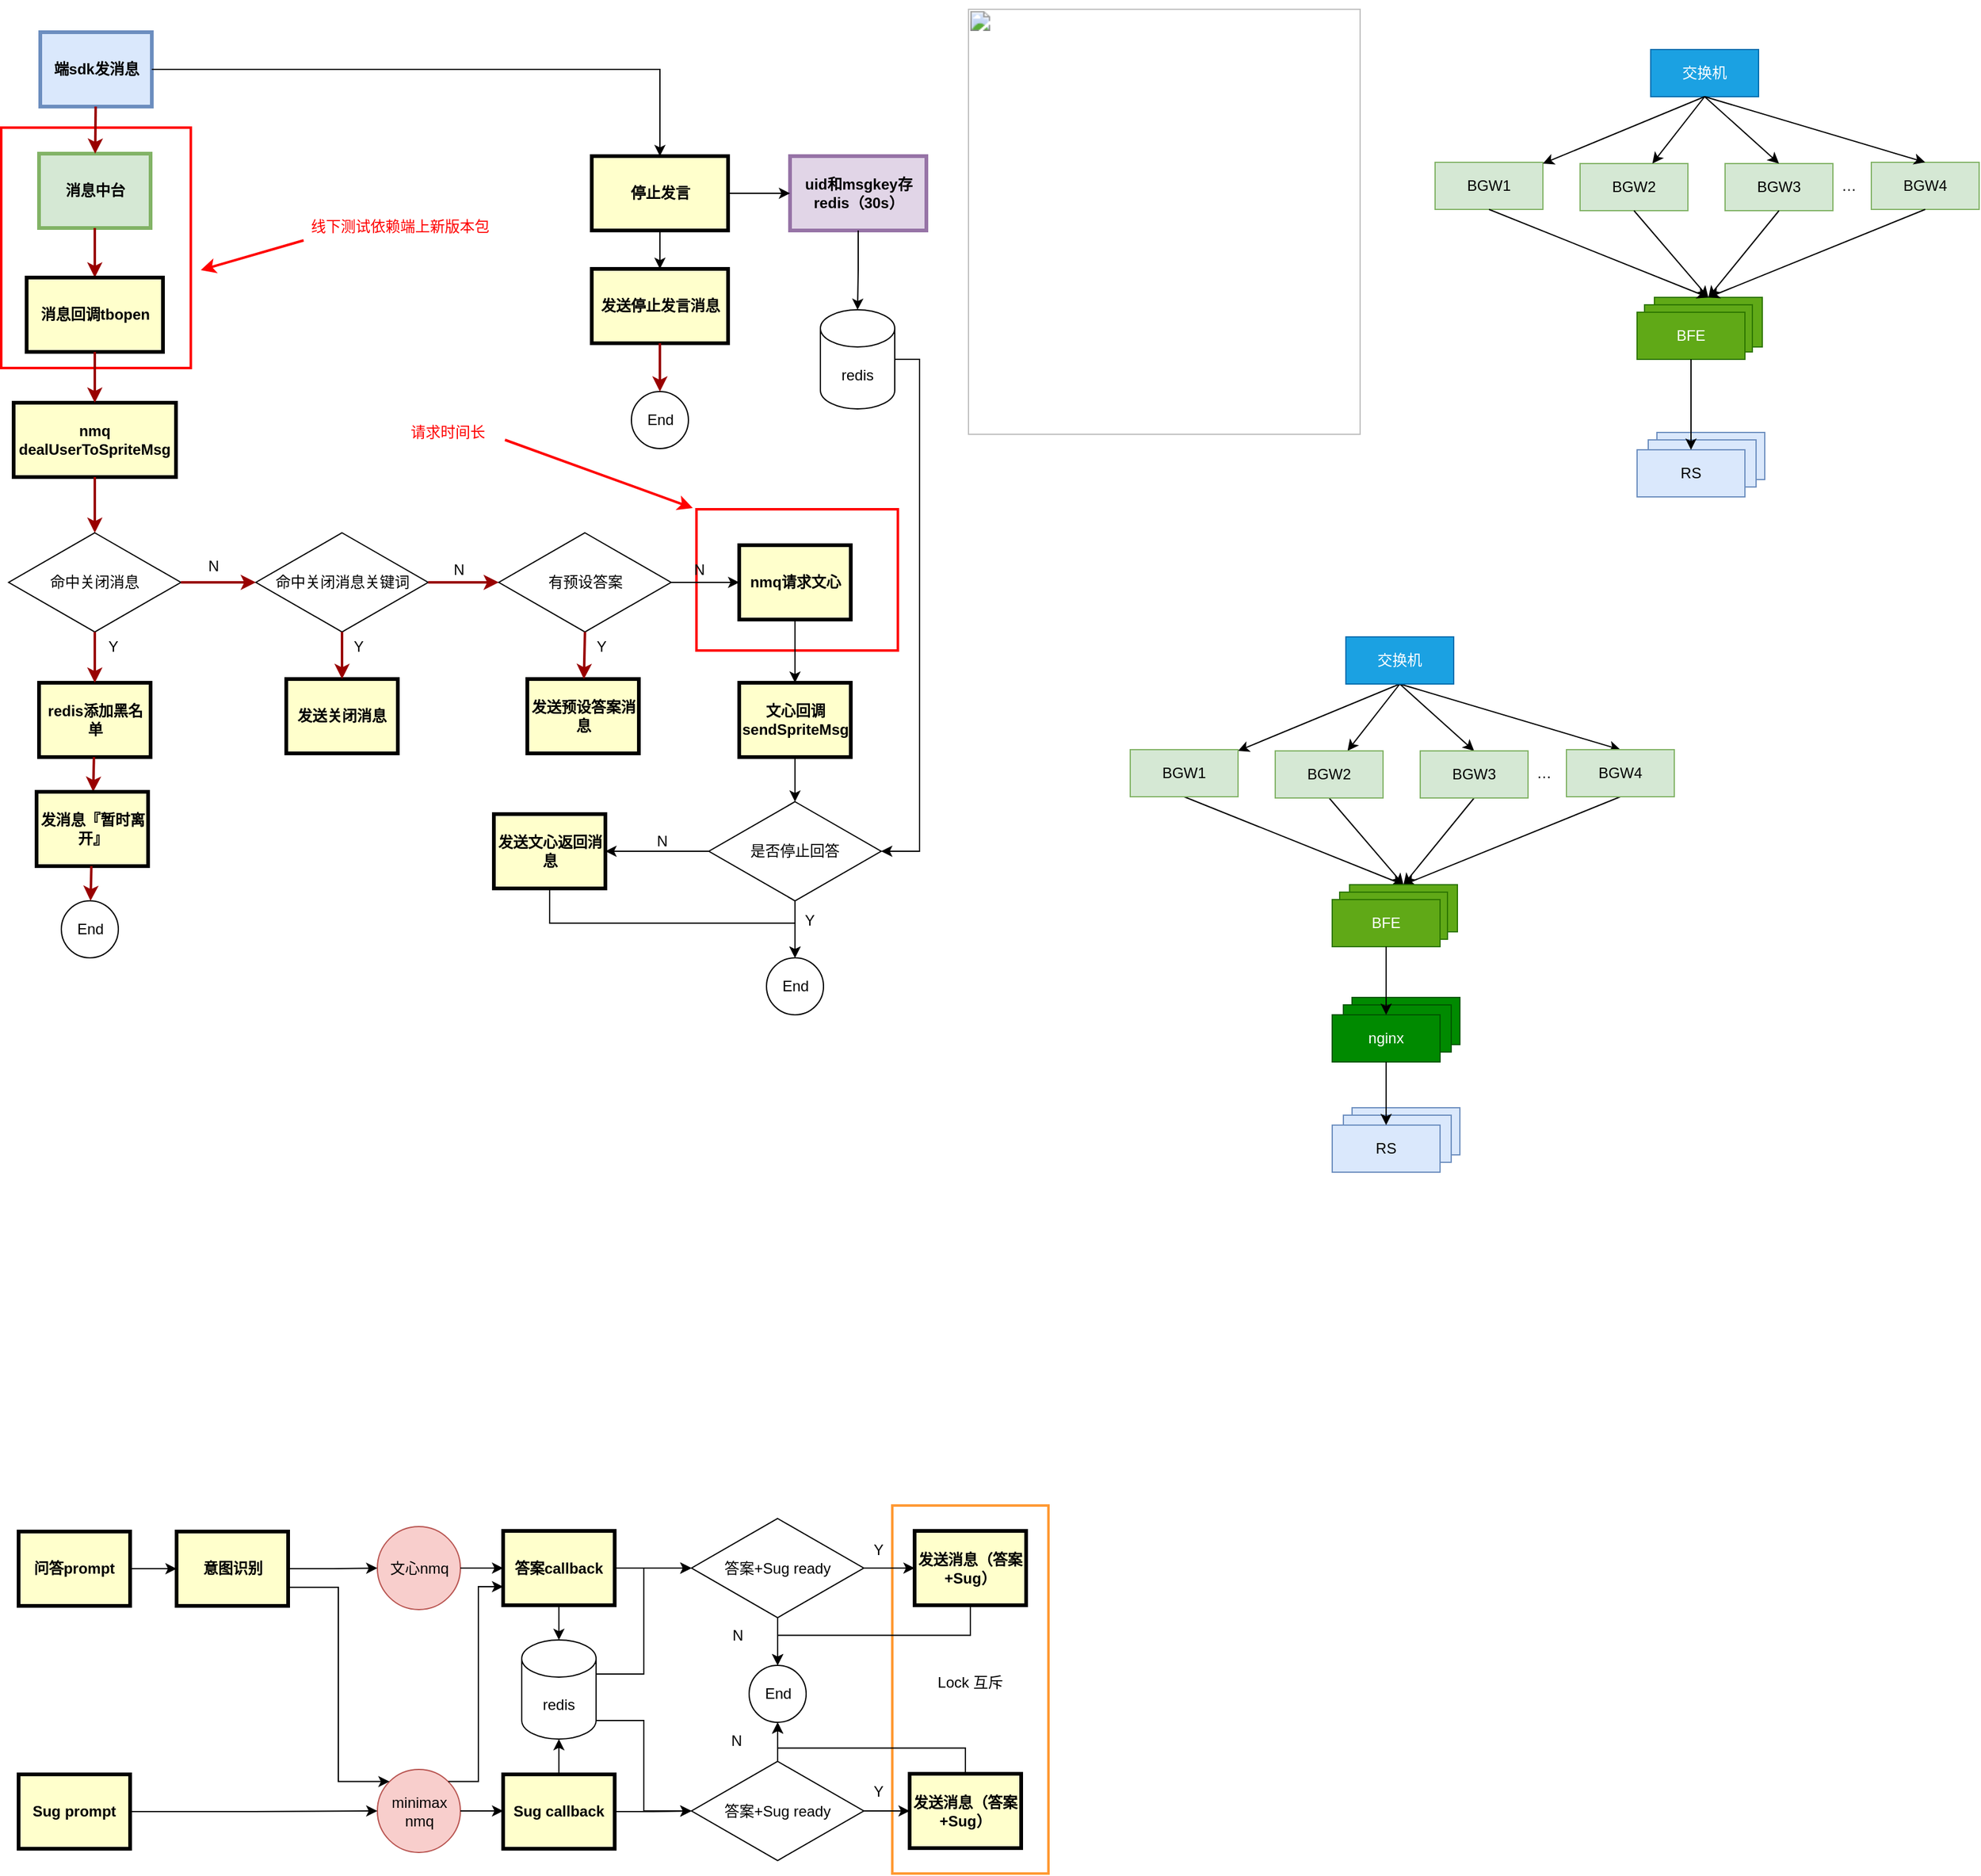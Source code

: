 <mxfile version="22.1.7" type="github">
  <diagram name="Page-1" id="c7558073-3199-34d8-9f00-42111426c3f3">
    <mxGraphModel dx="1434" dy="837" grid="0" gridSize="10" guides="1" tooltips="1" connect="1" arrows="1" fold="1" page="1" pageScale="1" pageWidth="826" pageHeight="1169" background="none" math="0" shadow="0">
      <root>
        <mxCell id="0" />
        <mxCell id="1" parent="0" />
        <mxCell id="NrHyhNAeNVvxgQB99qCo-200" value="&lt;div&gt;&lt;img src=&quot;https://rte.weiyun.baidu.com/wiki/attach/image/api/imageDownloadAddress?attachId=b3af547da88041c3bb205ecfa54c4aca&amp;amp;docGuid=dGS7cRzLf0J56o&quot; height=&quot;344&quot; width=&quot;317&quot; data-caption=&quot;线上BFE代理&quot; data-image-height=&quot;344&quot; data-image-width=&quot;317&quot; data-x=&quot;0&quot; data-y=&quot;0&quot; data-width=&quot;317&quot; data-height=&quot;344&quot; data-indent=&quot;2&quot; data-mime-type=&quot;image/png&quot;&gt;&lt;/div&gt;&lt;span data-morpho-doc-data=&quot;{&amp;quot;token&amp;quot;:&amp;quot;eyJhbGciOiJkaXIiLCJlbmMiOiJBMjU2R0NNIiwiYXBwSWQiOjEsInVpZCI6ImdlTGlMZHN5RGwiLCJkb2NJZCI6ImRHUzdjUnpMZjBKNTZvIn0..szkwYM8jar9j_FQu.sjTBWo61OrBe-VoQlpThj_HotYH-lvMdjTiS-XT4AMzUFIBTSYL3M2rGAdtrwsNaxw0dzS4T42L69lj_GqnoUHtAV8vEh4SuYdo15R1QqxxQSQfppmfcGrzFKnz-y1kXvEMiysEKeYVwuaFcO3pR-6qwYxU30SUhvkra1WK7ok1wVp-oEH1vfaImid2hRmN0UfUXWlnyW7L3I8kEufhiNh1UcA.efQHzibwA6g8ZKjyPzrj3Q&amp;quot;}&quot; class=&quot;mp-morpho-clipboard-doc-data&quot;&gt;&lt;/span&gt;" style="text;whiteSpace=wrap;html=1;" vertex="1" parent="1">
          <mxGeometry x="788" y="50" width="345" height="369" as="geometry" />
        </mxCell>
        <mxCell id="NrHyhNAeNVvxgQB99qCo-226" style="rounded=0;orthogonalLoop=1;jettySize=auto;html=1;exitX=0.5;exitY=1;exitDx=0;exitDy=0;" edge="1" parent="1" source="NrHyhNAeNVvxgQB99qCo-230" target="NrHyhNAeNVvxgQB99qCo-232">
          <mxGeometry relative="1" as="geometry" />
        </mxCell>
        <mxCell id="NrHyhNAeNVvxgQB99qCo-227" style="rounded=0;orthogonalLoop=1;jettySize=auto;html=1;exitX=0.5;exitY=1;exitDx=0;exitDy=0;" edge="1" parent="1" source="NrHyhNAeNVvxgQB99qCo-230" target="NrHyhNAeNVvxgQB99qCo-234">
          <mxGeometry relative="1" as="geometry" />
        </mxCell>
        <mxCell id="NrHyhNAeNVvxgQB99qCo-228" style="rounded=0;orthogonalLoop=1;jettySize=auto;html=1;exitX=0.5;exitY=1;exitDx=0;exitDy=0;entryX=0.5;entryY=0;entryDx=0;entryDy=0;" edge="1" parent="1" source="NrHyhNAeNVvxgQB99qCo-230" target="NrHyhNAeNVvxgQB99qCo-236">
          <mxGeometry relative="1" as="geometry" />
        </mxCell>
        <mxCell id="NrHyhNAeNVvxgQB99qCo-229" style="rounded=0;orthogonalLoop=1;jettySize=auto;html=1;exitX=0.5;exitY=1;exitDx=0;exitDy=0;entryX=0.5;entryY=0;entryDx=0;entryDy=0;" edge="1" parent="1" source="NrHyhNAeNVvxgQB99qCo-230" target="NrHyhNAeNVvxgQB99qCo-238">
          <mxGeometry relative="1" as="geometry" />
        </mxCell>
        <mxCell id="NrHyhNAeNVvxgQB99qCo-230" value="交换机" style="rounded=0;whiteSpace=wrap;html=1;fillColor=#1ba1e2;strokeColor=#006EAF;fontColor=#ffffff;" vertex="1" parent="1">
          <mxGeometry x="1095" y="564" width="87" height="38" as="geometry" />
        </mxCell>
        <mxCell id="NrHyhNAeNVvxgQB99qCo-231" style="rounded=0;orthogonalLoop=1;jettySize=auto;html=1;exitX=0.5;exitY=1;exitDx=0;exitDy=0;entryX=0.5;entryY=0;entryDx=0;entryDy=0;" edge="1" parent="1" source="NrHyhNAeNVvxgQB99qCo-232" target="NrHyhNAeNVvxgQB99qCo-245">
          <mxGeometry relative="1" as="geometry" />
        </mxCell>
        <mxCell id="NrHyhNAeNVvxgQB99qCo-232" value="BGW1" style="rounded=0;whiteSpace=wrap;html=1;fillColor=#d5e8d4;strokeColor=#82b366;" vertex="1" parent="1">
          <mxGeometry x="921" y="655" width="87" height="38" as="geometry" />
        </mxCell>
        <mxCell id="NrHyhNAeNVvxgQB99qCo-233" style="rounded=0;orthogonalLoop=1;jettySize=auto;html=1;exitX=0.5;exitY=1;exitDx=0;exitDy=0;entryX=0.5;entryY=0;entryDx=0;entryDy=0;" edge="1" parent="1" source="NrHyhNAeNVvxgQB99qCo-234" target="NrHyhNAeNVvxgQB99qCo-245">
          <mxGeometry relative="1" as="geometry" />
        </mxCell>
        <mxCell id="NrHyhNAeNVvxgQB99qCo-234" value="BGW2" style="rounded=0;whiteSpace=wrap;html=1;fillColor=#d5e8d4;strokeColor=#82b366;" vertex="1" parent="1">
          <mxGeometry x="1038" y="656" width="87" height="38" as="geometry" />
        </mxCell>
        <mxCell id="NrHyhNAeNVvxgQB99qCo-235" style="rounded=0;orthogonalLoop=1;jettySize=auto;html=1;exitX=0.5;exitY=1;exitDx=0;exitDy=0;entryX=0.5;entryY=0;entryDx=0;entryDy=0;" edge="1" parent="1" source="NrHyhNAeNVvxgQB99qCo-236" target="NrHyhNAeNVvxgQB99qCo-245">
          <mxGeometry relative="1" as="geometry" />
        </mxCell>
        <mxCell id="NrHyhNAeNVvxgQB99qCo-236" value="BGW3" style="rounded=0;whiteSpace=wrap;html=1;fillColor=#d5e8d4;strokeColor=#82b366;" vertex="1" parent="1">
          <mxGeometry x="1155" y="656" width="87" height="38" as="geometry" />
        </mxCell>
        <mxCell id="NrHyhNAeNVvxgQB99qCo-237" style="rounded=0;orthogonalLoop=1;jettySize=auto;html=1;exitX=0.5;exitY=1;exitDx=0;exitDy=0;entryX=0.5;entryY=0;entryDx=0;entryDy=0;" edge="1" parent="1" source="NrHyhNAeNVvxgQB99qCo-238" target="NrHyhNAeNVvxgQB99qCo-245">
          <mxGeometry relative="1" as="geometry" />
        </mxCell>
        <mxCell id="NrHyhNAeNVvxgQB99qCo-238" value="BGW4" style="rounded=0;whiteSpace=wrap;html=1;fillColor=#d5e8d4;strokeColor=#82b366;" vertex="1" parent="1">
          <mxGeometry x="1273" y="655" width="87" height="38" as="geometry" />
        </mxCell>
        <mxCell id="NrHyhNAeNVvxgQB99qCo-239" value="…" style="text;spacingTop=-5;align=center" vertex="1" parent="1">
          <mxGeometry x="1240" y="665" width="30" height="20" as="geometry" />
        </mxCell>
        <mxCell id="NrHyhNAeNVvxgQB99qCo-240" value="" style="group" vertex="1" connectable="0" parent="1">
          <mxGeometry x="1084" y="944" width="103" height="52" as="geometry" />
        </mxCell>
        <mxCell id="NrHyhNAeNVvxgQB99qCo-241" value="RS" style="rounded=0;whiteSpace=wrap;html=1;fillColor=#dae8fc;strokeColor=#6c8ebf;" vertex="1" parent="NrHyhNAeNVvxgQB99qCo-240">
          <mxGeometry x="16" width="87" height="38" as="geometry" />
        </mxCell>
        <mxCell id="NrHyhNAeNVvxgQB99qCo-242" value="RS" style="rounded=0;whiteSpace=wrap;html=1;fillColor=#dae8fc;strokeColor=#6c8ebf;" vertex="1" parent="NrHyhNAeNVvxgQB99qCo-240">
          <mxGeometry x="9" y="6" width="87" height="38" as="geometry" />
        </mxCell>
        <mxCell id="NrHyhNAeNVvxgQB99qCo-243" value="RS" style="rounded=0;whiteSpace=wrap;html=1;fillColor=#dae8fc;strokeColor=#6c8ebf;" vertex="1" parent="NrHyhNAeNVvxgQB99qCo-240">
          <mxGeometry y="14" width="87" height="38" as="geometry" />
        </mxCell>
        <mxCell id="NrHyhNAeNVvxgQB99qCo-244" value="" style="group" vertex="1" connectable="0" parent="1">
          <mxGeometry x="1084" y="764" width="101" height="50" as="geometry" />
        </mxCell>
        <mxCell id="NrHyhNAeNVvxgQB99qCo-245" value="BFE" style="rounded=0;whiteSpace=wrap;html=1;fillColor=#60a917;strokeColor=#2D7600;fontColor=#ffffff;" vertex="1" parent="NrHyhNAeNVvxgQB99qCo-244">
          <mxGeometry x="14" width="87" height="38" as="geometry" />
        </mxCell>
        <mxCell id="NrHyhNAeNVvxgQB99qCo-246" value="BFE" style="rounded=0;whiteSpace=wrap;html=1;fillColor=#60a917;strokeColor=#2D7600;fontColor=#ffffff;" vertex="1" parent="NrHyhNAeNVvxgQB99qCo-244">
          <mxGeometry x="6" y="6" width="87" height="38" as="geometry" />
        </mxCell>
        <mxCell id="NrHyhNAeNVvxgQB99qCo-247" value="BFE" style="rounded=0;whiteSpace=wrap;html=1;fillColor=#60a917;strokeColor=#2D7600;fontColor=#ffffff;" vertex="1" parent="NrHyhNAeNVvxgQB99qCo-244">
          <mxGeometry y="12" width="87" height="38" as="geometry" />
        </mxCell>
        <mxCell id="NrHyhNAeNVvxgQB99qCo-249" value="" style="group" vertex="1" connectable="0" parent="1">
          <mxGeometry x="1167" y="90" width="439" height="361" as="geometry" />
        </mxCell>
        <mxCell id="NrHyhNAeNVvxgQB99qCo-201" value="交换机" style="rounded=0;whiteSpace=wrap;html=1;fillColor=#1ba1e2;strokeColor=#006EAF;fontColor=#ffffff;" vertex="1" parent="NrHyhNAeNVvxgQB99qCo-249">
          <mxGeometry x="174" width="87" height="38" as="geometry" />
        </mxCell>
        <mxCell id="NrHyhNAeNVvxgQB99qCo-202" value="BGW1" style="rounded=0;whiteSpace=wrap;html=1;fillColor=#d5e8d4;strokeColor=#82b366;" vertex="1" parent="NrHyhNAeNVvxgQB99qCo-249">
          <mxGeometry y="91" width="87" height="38" as="geometry" />
        </mxCell>
        <mxCell id="NrHyhNAeNVvxgQB99qCo-210" style="rounded=0;orthogonalLoop=1;jettySize=auto;html=1;exitX=0.5;exitY=1;exitDx=0;exitDy=0;" edge="1" parent="NrHyhNAeNVvxgQB99qCo-249" source="NrHyhNAeNVvxgQB99qCo-201" target="NrHyhNAeNVvxgQB99qCo-202">
          <mxGeometry relative="1" as="geometry" />
        </mxCell>
        <mxCell id="NrHyhNAeNVvxgQB99qCo-203" value="BGW2" style="rounded=0;whiteSpace=wrap;html=1;fillColor=#d5e8d4;strokeColor=#82b366;" vertex="1" parent="NrHyhNAeNVvxgQB99qCo-249">
          <mxGeometry x="117" y="92" width="87" height="38" as="geometry" />
        </mxCell>
        <mxCell id="NrHyhNAeNVvxgQB99qCo-211" style="rounded=0;orthogonalLoop=1;jettySize=auto;html=1;exitX=0.5;exitY=1;exitDx=0;exitDy=0;" edge="1" parent="NrHyhNAeNVvxgQB99qCo-249" source="NrHyhNAeNVvxgQB99qCo-201" target="NrHyhNAeNVvxgQB99qCo-203">
          <mxGeometry relative="1" as="geometry" />
        </mxCell>
        <mxCell id="NrHyhNAeNVvxgQB99qCo-204" value="BGW3" style="rounded=0;whiteSpace=wrap;html=1;fillColor=#d5e8d4;strokeColor=#82b366;" vertex="1" parent="NrHyhNAeNVvxgQB99qCo-249">
          <mxGeometry x="234" y="92" width="87" height="38" as="geometry" />
        </mxCell>
        <mxCell id="NrHyhNAeNVvxgQB99qCo-212" style="rounded=0;orthogonalLoop=1;jettySize=auto;html=1;exitX=0.5;exitY=1;exitDx=0;exitDy=0;entryX=0.5;entryY=0;entryDx=0;entryDy=0;" edge="1" parent="NrHyhNAeNVvxgQB99qCo-249" source="NrHyhNAeNVvxgQB99qCo-201" target="NrHyhNAeNVvxgQB99qCo-204">
          <mxGeometry relative="1" as="geometry" />
        </mxCell>
        <mxCell id="NrHyhNAeNVvxgQB99qCo-205" value="BGW4" style="rounded=0;whiteSpace=wrap;html=1;fillColor=#d5e8d4;strokeColor=#82b366;" vertex="1" parent="NrHyhNAeNVvxgQB99qCo-249">
          <mxGeometry x="352" y="91" width="87" height="38" as="geometry" />
        </mxCell>
        <mxCell id="NrHyhNAeNVvxgQB99qCo-213" style="rounded=0;orthogonalLoop=1;jettySize=auto;html=1;exitX=0.5;exitY=1;exitDx=0;exitDy=0;entryX=0.5;entryY=0;entryDx=0;entryDy=0;" edge="1" parent="NrHyhNAeNVvxgQB99qCo-249" source="NrHyhNAeNVvxgQB99qCo-201" target="NrHyhNAeNVvxgQB99qCo-205">
          <mxGeometry relative="1" as="geometry" />
        </mxCell>
        <mxCell id="NrHyhNAeNVvxgQB99qCo-206" value="…" style="text;spacingTop=-5;align=center" vertex="1" parent="NrHyhNAeNVvxgQB99qCo-249">
          <mxGeometry x="319" y="101" width="30" height="20" as="geometry" />
        </mxCell>
        <mxCell id="NrHyhNAeNVvxgQB99qCo-221" value="" style="group" vertex="1" connectable="0" parent="NrHyhNAeNVvxgQB99qCo-249">
          <mxGeometry x="163" y="309" width="103" height="52" as="geometry" />
        </mxCell>
        <mxCell id="NrHyhNAeNVvxgQB99qCo-209" value="RS" style="rounded=0;whiteSpace=wrap;html=1;fillColor=#dae8fc;strokeColor=#6c8ebf;" vertex="1" parent="NrHyhNAeNVvxgQB99qCo-221">
          <mxGeometry x="16" width="87" height="38" as="geometry" />
        </mxCell>
        <mxCell id="NrHyhNAeNVvxgQB99qCo-218" value="RS" style="rounded=0;whiteSpace=wrap;html=1;fillColor=#dae8fc;strokeColor=#6c8ebf;" vertex="1" parent="NrHyhNAeNVvxgQB99qCo-221">
          <mxGeometry x="9" y="6" width="87" height="38" as="geometry" />
        </mxCell>
        <mxCell id="NrHyhNAeNVvxgQB99qCo-219" value="RS" style="rounded=0;whiteSpace=wrap;html=1;fillColor=#dae8fc;strokeColor=#6c8ebf;" vertex="1" parent="NrHyhNAeNVvxgQB99qCo-221">
          <mxGeometry y="14" width="87" height="38" as="geometry" />
        </mxCell>
        <mxCell id="NrHyhNAeNVvxgQB99qCo-224" value="" style="group" vertex="1" connectable="0" parent="NrHyhNAeNVvxgQB99qCo-249">
          <mxGeometry x="163" y="200" width="101" height="50" as="geometry" />
        </mxCell>
        <mxCell id="NrHyhNAeNVvxgQB99qCo-208" value="BFE" style="rounded=0;whiteSpace=wrap;html=1;fillColor=#60a917;strokeColor=#2D7600;fontColor=#ffffff;" vertex="1" parent="NrHyhNAeNVvxgQB99qCo-224">
          <mxGeometry x="14" width="87" height="40" as="geometry" />
        </mxCell>
        <mxCell id="NrHyhNAeNVvxgQB99qCo-222" value="BFE" style="rounded=0;whiteSpace=wrap;html=1;fillColor=#60a917;strokeColor=#2D7600;fontColor=#ffffff;" vertex="1" parent="NrHyhNAeNVvxgQB99qCo-224">
          <mxGeometry x="6" y="6" width="87" height="38" as="geometry" />
        </mxCell>
        <mxCell id="NrHyhNAeNVvxgQB99qCo-223" value="BFE" style="rounded=0;whiteSpace=wrap;html=1;fillColor=#60a917;strokeColor=#2D7600;fontColor=#ffffff;" vertex="1" parent="NrHyhNAeNVvxgQB99qCo-224">
          <mxGeometry y="12" width="87" height="38" as="geometry" />
        </mxCell>
        <mxCell id="NrHyhNAeNVvxgQB99qCo-214" style="rounded=0;orthogonalLoop=1;jettySize=auto;html=1;exitX=0.5;exitY=1;exitDx=0;exitDy=0;entryX=0.5;entryY=0;entryDx=0;entryDy=0;" edge="1" parent="NrHyhNAeNVvxgQB99qCo-249" source="NrHyhNAeNVvxgQB99qCo-202" target="NrHyhNAeNVvxgQB99qCo-208">
          <mxGeometry relative="1" as="geometry" />
        </mxCell>
        <mxCell id="NrHyhNAeNVvxgQB99qCo-215" style="rounded=0;orthogonalLoop=1;jettySize=auto;html=1;exitX=0.5;exitY=1;exitDx=0;exitDy=0;entryX=0.5;entryY=0;entryDx=0;entryDy=0;" edge="1" parent="NrHyhNAeNVvxgQB99qCo-249" source="NrHyhNAeNVvxgQB99qCo-203" target="NrHyhNAeNVvxgQB99qCo-208">
          <mxGeometry relative="1" as="geometry" />
        </mxCell>
        <mxCell id="NrHyhNAeNVvxgQB99qCo-216" style="rounded=0;orthogonalLoop=1;jettySize=auto;html=1;exitX=0.5;exitY=1;exitDx=0;exitDy=0;entryX=0.5;entryY=0;entryDx=0;entryDy=0;" edge="1" parent="NrHyhNAeNVvxgQB99qCo-249" source="NrHyhNAeNVvxgQB99qCo-204" target="NrHyhNAeNVvxgQB99qCo-208">
          <mxGeometry relative="1" as="geometry" />
        </mxCell>
        <mxCell id="NrHyhNAeNVvxgQB99qCo-217" style="rounded=0;orthogonalLoop=1;jettySize=auto;html=1;exitX=0.5;exitY=1;exitDx=0;exitDy=0;entryX=0.5;entryY=0;entryDx=0;entryDy=0;" edge="1" parent="NrHyhNAeNVvxgQB99qCo-249" source="NrHyhNAeNVvxgQB99qCo-205" target="NrHyhNAeNVvxgQB99qCo-208">
          <mxGeometry relative="1" as="geometry" />
        </mxCell>
        <mxCell id="NrHyhNAeNVvxgQB99qCo-225" style="rounded=0;orthogonalLoop=1;jettySize=auto;html=1;exitX=0.5;exitY=1;exitDx=0;exitDy=0;entryX=0.5;entryY=0;entryDx=0;entryDy=0;" edge="1" parent="NrHyhNAeNVvxgQB99qCo-249" source="NrHyhNAeNVvxgQB99qCo-223" target="NrHyhNAeNVvxgQB99qCo-219">
          <mxGeometry relative="1" as="geometry" />
        </mxCell>
        <mxCell id="NrHyhNAeNVvxgQB99qCo-251" value="" style="group" vertex="1" connectable="0" parent="1">
          <mxGeometry x="24" y="1265" width="831" height="297" as="geometry" />
        </mxCell>
        <mxCell id="NrHyhNAeNVvxgQB99qCo-186" value="" style="rounded=0;whiteSpace=wrap;html=1;strokeWidth=2;strokeColor=#FF9933;" vertex="1" parent="NrHyhNAeNVvxgQB99qCo-251">
          <mxGeometry x="705" width="126" height="297" as="geometry" />
        </mxCell>
        <mxCell id="NrHyhNAeNVvxgQB99qCo-156" value="问答prompt" style="whiteSpace=wrap;align=center;verticalAlign=middle;fontStyle=1;strokeWidth=3;fillColor=#FFFFCC;direction=east;" vertex="1" parent="NrHyhNAeNVvxgQB99qCo-251">
          <mxGeometry y="21" width="90" height="60" as="geometry" />
        </mxCell>
        <mxCell id="NrHyhNAeNVvxgQB99qCo-157" value="Sug prompt" style="whiteSpace=wrap;align=center;verticalAlign=middle;fontStyle=1;strokeWidth=3;fillColor=#FFFFCC;direction=east;" vertex="1" parent="NrHyhNAeNVvxgQB99qCo-251">
          <mxGeometry y="217" width="90" height="60" as="geometry" />
        </mxCell>
        <mxCell id="NrHyhNAeNVvxgQB99qCo-158" value="minimax nmq" style="ellipse;whiteSpace=wrap;html=1;aspect=fixed;fillColor=#f8cecc;strokeColor=#b85450;" vertex="1" parent="NrHyhNAeNVvxgQB99qCo-251">
          <mxGeometry x="289.5" y="213" width="67" height="67" as="geometry" />
        </mxCell>
        <mxCell id="NrHyhNAeNVvxgQB99qCo-164" style="edgeStyle=orthogonalEdgeStyle;rounded=0;orthogonalLoop=1;jettySize=auto;html=1;exitX=1;exitY=0.5;exitDx=0;exitDy=0;entryX=0;entryY=0.5;entryDx=0;entryDy=0;" edge="1" parent="NrHyhNAeNVvxgQB99qCo-251" source="NrHyhNAeNVvxgQB99qCo-157" target="NrHyhNAeNVvxgQB99qCo-158">
          <mxGeometry relative="1" as="geometry" />
        </mxCell>
        <mxCell id="NrHyhNAeNVvxgQB99qCo-159" value="文心nmq" style="ellipse;whiteSpace=wrap;html=1;aspect=fixed;fillColor=#f8cecc;strokeColor=#b85450;" vertex="1" parent="NrHyhNAeNVvxgQB99qCo-251">
          <mxGeometry x="289.5" y="17" width="67" height="67" as="geometry" />
        </mxCell>
        <mxCell id="NrHyhNAeNVvxgQB99qCo-162" style="edgeStyle=orthogonalEdgeStyle;rounded=0;orthogonalLoop=1;jettySize=auto;html=1;exitX=1;exitY=0.5;exitDx=0;exitDy=0;entryX=0;entryY=0.5;entryDx=0;entryDy=0;" edge="1" parent="NrHyhNAeNVvxgQB99qCo-251" source="NrHyhNAeNVvxgQB99qCo-160" target="NrHyhNAeNVvxgQB99qCo-159">
          <mxGeometry relative="1" as="geometry" />
        </mxCell>
        <mxCell id="NrHyhNAeNVvxgQB99qCo-163" style="edgeStyle=orthogonalEdgeStyle;rounded=0;orthogonalLoop=1;jettySize=auto;html=1;exitX=1;exitY=0.75;exitDx=0;exitDy=0;entryX=0;entryY=0;entryDx=0;entryDy=0;" edge="1" parent="NrHyhNAeNVvxgQB99qCo-251" source="NrHyhNAeNVvxgQB99qCo-160" target="NrHyhNAeNVvxgQB99qCo-158">
          <mxGeometry relative="1" as="geometry">
            <Array as="points">
              <mxPoint x="258" y="66" />
              <mxPoint x="258" y="223" />
            </Array>
          </mxGeometry>
        </mxCell>
        <mxCell id="NrHyhNAeNVvxgQB99qCo-160" value="意图识别" style="whiteSpace=wrap;align=center;verticalAlign=middle;fontStyle=1;strokeWidth=3;fillColor=#FFFFCC;direction=east;" vertex="1" parent="NrHyhNAeNVvxgQB99qCo-251">
          <mxGeometry x="127.5" y="21" width="90" height="60" as="geometry" />
        </mxCell>
        <mxCell id="NrHyhNAeNVvxgQB99qCo-161" style="edgeStyle=orthogonalEdgeStyle;rounded=0;orthogonalLoop=1;jettySize=auto;html=1;exitX=1;exitY=0.5;exitDx=0;exitDy=0;" edge="1" parent="NrHyhNAeNVvxgQB99qCo-251" source="NrHyhNAeNVvxgQB99qCo-156" target="NrHyhNAeNVvxgQB99qCo-160">
          <mxGeometry relative="1" as="geometry" />
        </mxCell>
        <mxCell id="NrHyhNAeNVvxgQB99qCo-165" value="答案callback" style="whiteSpace=wrap;align=center;verticalAlign=middle;fontStyle=1;strokeWidth=3;fillColor=#FFFFCC;direction=east;" vertex="1" parent="NrHyhNAeNVvxgQB99qCo-251">
          <mxGeometry x="391" y="20.5" width="90" height="60" as="geometry" />
        </mxCell>
        <mxCell id="NrHyhNAeNVvxgQB99qCo-188" style="edgeStyle=orthogonalEdgeStyle;rounded=0;orthogonalLoop=1;jettySize=auto;html=1;exitX=1;exitY=0;exitDx=0;exitDy=0;entryX=0;entryY=0.75;entryDx=0;entryDy=0;" edge="1" parent="NrHyhNAeNVvxgQB99qCo-251" source="NrHyhNAeNVvxgQB99qCo-158" target="NrHyhNAeNVvxgQB99qCo-165">
          <mxGeometry relative="1" as="geometry">
            <Array as="points">
              <mxPoint x="371" y="223" />
              <mxPoint x="371" y="66" />
            </Array>
          </mxGeometry>
        </mxCell>
        <mxCell id="NrHyhNAeNVvxgQB99qCo-167" style="edgeStyle=orthogonalEdgeStyle;rounded=0;orthogonalLoop=1;jettySize=auto;html=1;exitX=1;exitY=0.5;exitDx=0;exitDy=0;entryX=0;entryY=0.5;entryDx=0;entryDy=0;" edge="1" parent="NrHyhNAeNVvxgQB99qCo-251" source="NrHyhNAeNVvxgQB99qCo-159" target="NrHyhNAeNVvxgQB99qCo-165">
          <mxGeometry relative="1" as="geometry" />
        </mxCell>
        <mxCell id="NrHyhNAeNVvxgQB99qCo-166" value="Sug callback" style="whiteSpace=wrap;align=center;verticalAlign=middle;fontStyle=1;strokeWidth=3;fillColor=#FFFFCC;direction=east;" vertex="1" parent="NrHyhNAeNVvxgQB99qCo-251">
          <mxGeometry x="391" y="217" width="90" height="60" as="geometry" />
        </mxCell>
        <mxCell id="NrHyhNAeNVvxgQB99qCo-168" style="edgeStyle=orthogonalEdgeStyle;rounded=0;orthogonalLoop=1;jettySize=auto;html=1;exitX=1;exitY=0.5;exitDx=0;exitDy=0;entryX=0;entryY=0.5;entryDx=0;entryDy=0;" edge="1" parent="NrHyhNAeNVvxgQB99qCo-251" source="NrHyhNAeNVvxgQB99qCo-158" target="NrHyhNAeNVvxgQB99qCo-166">
          <mxGeometry relative="1" as="geometry" />
        </mxCell>
        <mxCell id="NrHyhNAeNVvxgQB99qCo-169" value="redis" style="shape=cylinder3;whiteSpace=wrap;html=1;boundedLbl=1;backgroundOutline=1;size=15;" vertex="1" parent="NrHyhNAeNVvxgQB99qCo-251">
          <mxGeometry x="406" y="108.5" width="60" height="80" as="geometry" />
        </mxCell>
        <mxCell id="NrHyhNAeNVvxgQB99qCo-172" style="edgeStyle=orthogonalEdgeStyle;rounded=0;orthogonalLoop=1;jettySize=auto;html=1;exitX=0.5;exitY=1;exitDx=0;exitDy=0;" edge="1" parent="NrHyhNAeNVvxgQB99qCo-251" source="NrHyhNAeNVvxgQB99qCo-165" target="NrHyhNAeNVvxgQB99qCo-169">
          <mxGeometry relative="1" as="geometry" />
        </mxCell>
        <mxCell id="NrHyhNAeNVvxgQB99qCo-173" style="edgeStyle=orthogonalEdgeStyle;rounded=0;orthogonalLoop=1;jettySize=auto;html=1;exitX=0.5;exitY=0;exitDx=0;exitDy=0;entryX=0.5;entryY=1;entryDx=0;entryDy=0;entryPerimeter=0;" edge="1" parent="NrHyhNAeNVvxgQB99qCo-251" source="NrHyhNAeNVvxgQB99qCo-166" target="NrHyhNAeNVvxgQB99qCo-169">
          <mxGeometry relative="1" as="geometry" />
        </mxCell>
        <mxCell id="NrHyhNAeNVvxgQB99qCo-174" value="发送消息（答案+Sug）" style="whiteSpace=wrap;align=center;verticalAlign=middle;fontStyle=1;strokeWidth=3;fillColor=#FFFFCC;direction=east;" vertex="1" parent="NrHyhNAeNVvxgQB99qCo-251">
          <mxGeometry x="723" y="20.5" width="90" height="60" as="geometry" />
        </mxCell>
        <mxCell id="NrHyhNAeNVvxgQB99qCo-177" style="edgeStyle=orthogonalEdgeStyle;rounded=0;orthogonalLoop=1;jettySize=auto;html=1;exitX=1;exitY=0.5;exitDx=0;exitDy=0;entryX=0;entryY=0.5;entryDx=0;entryDy=0;" edge="1" parent="NrHyhNAeNVvxgQB99qCo-251" source="NrHyhNAeNVvxgQB99qCo-176" target="NrHyhNAeNVvxgQB99qCo-174">
          <mxGeometry relative="1" as="geometry" />
        </mxCell>
        <mxCell id="NrHyhNAeNVvxgQB99qCo-176" value="答案+Sug ready" style="rhombus;whiteSpace=wrap;html=1;" vertex="1" parent="NrHyhNAeNVvxgQB99qCo-251">
          <mxGeometry x="543" y="10.5" width="139" height="80" as="geometry" />
        </mxCell>
        <mxCell id="NrHyhNAeNVvxgQB99qCo-178" style="edgeStyle=orthogonalEdgeStyle;rounded=0;orthogonalLoop=1;jettySize=auto;html=1;exitX=1;exitY=0.5;exitDx=0;exitDy=0;entryX=0;entryY=0.5;entryDx=0;entryDy=0;" edge="1" parent="NrHyhNAeNVvxgQB99qCo-251" source="NrHyhNAeNVvxgQB99qCo-165" target="NrHyhNAeNVvxgQB99qCo-176">
          <mxGeometry relative="1" as="geometry" />
        </mxCell>
        <mxCell id="NrHyhNAeNVvxgQB99qCo-175" style="edgeStyle=orthogonalEdgeStyle;rounded=0;orthogonalLoop=1;jettySize=auto;html=1;exitX=1;exitY=0;exitDx=0;exitDy=27.5;exitPerimeter=0;entryX=0;entryY=0.5;entryDx=0;entryDy=0;" edge="1" parent="NrHyhNAeNVvxgQB99qCo-251" source="NrHyhNAeNVvxgQB99qCo-169" target="NrHyhNAeNVvxgQB99qCo-176">
          <mxGeometry relative="1" as="geometry" />
        </mxCell>
        <mxCell id="NrHyhNAeNVvxgQB99qCo-180" value="答案+Sug ready" style="rhombus;whiteSpace=wrap;html=1;" vertex="1" parent="NrHyhNAeNVvxgQB99qCo-251">
          <mxGeometry x="543" y="206.5" width="139" height="80" as="geometry" />
        </mxCell>
        <mxCell id="NrHyhNAeNVvxgQB99qCo-179" style="edgeStyle=orthogonalEdgeStyle;rounded=0;orthogonalLoop=1;jettySize=auto;html=1;exitX=1;exitY=0.5;exitDx=0;exitDy=0;entryX=0;entryY=0.5;entryDx=0;entryDy=0;" edge="1" parent="NrHyhNAeNVvxgQB99qCo-251" source="NrHyhNAeNVvxgQB99qCo-166" target="NrHyhNAeNVvxgQB99qCo-180">
          <mxGeometry relative="1" as="geometry" />
        </mxCell>
        <mxCell id="NrHyhNAeNVvxgQB99qCo-181" style="edgeStyle=orthogonalEdgeStyle;rounded=0;orthogonalLoop=1;jettySize=auto;html=1;exitX=1;exitY=1;exitDx=0;exitDy=-15;exitPerimeter=0;entryX=0;entryY=0.5;entryDx=0;entryDy=0;" edge="1" parent="NrHyhNAeNVvxgQB99qCo-251" source="NrHyhNAeNVvxgQB99qCo-169" target="NrHyhNAeNVvxgQB99qCo-180">
          <mxGeometry relative="1" as="geometry" />
        </mxCell>
        <mxCell id="NrHyhNAeNVvxgQB99qCo-182" value="发送消息（答案+Sug）" style="whiteSpace=wrap;align=center;verticalAlign=middle;fontStyle=1;strokeWidth=3;fillColor=#FFFFCC;direction=east;" vertex="1" parent="NrHyhNAeNVvxgQB99qCo-251">
          <mxGeometry x="719" y="216.5" width="90" height="60" as="geometry" />
        </mxCell>
        <mxCell id="NrHyhNAeNVvxgQB99qCo-183" style="edgeStyle=orthogonalEdgeStyle;rounded=0;orthogonalLoop=1;jettySize=auto;html=1;exitX=1;exitY=0.5;exitDx=0;exitDy=0;entryX=0;entryY=0.5;entryDx=0;entryDy=0;" edge="1" parent="NrHyhNAeNVvxgQB99qCo-251" source="NrHyhNAeNVvxgQB99qCo-180" target="NrHyhNAeNVvxgQB99qCo-182">
          <mxGeometry relative="1" as="geometry" />
        </mxCell>
        <mxCell id="NrHyhNAeNVvxgQB99qCo-184" value="Y" style="text;spacingTop=-5;align=center" vertex="1" parent="NrHyhNAeNVvxgQB99qCo-251">
          <mxGeometry x="679" y="27" width="30" height="20" as="geometry" />
        </mxCell>
        <mxCell id="NrHyhNAeNVvxgQB99qCo-185" value="Y" style="text;spacingTop=-5;align=center" vertex="1" parent="NrHyhNAeNVvxgQB99qCo-251">
          <mxGeometry x="679" y="222" width="30" height="20" as="geometry" />
        </mxCell>
        <mxCell id="NrHyhNAeNVvxgQB99qCo-187" value="Lock 互斥" style="text;spacingTop=-5;align=center" vertex="1" parent="NrHyhNAeNVvxgQB99qCo-251">
          <mxGeometry x="753" y="134" width="30" height="20" as="geometry" />
        </mxCell>
        <mxCell id="NrHyhNAeNVvxgQB99qCo-190" value="End" style="ellipse;whiteSpace=wrap;html=1;aspect=fixed;" vertex="1" parent="NrHyhNAeNVvxgQB99qCo-251">
          <mxGeometry x="589.5" y="129" width="46" height="46" as="geometry" />
        </mxCell>
        <mxCell id="NrHyhNAeNVvxgQB99qCo-193" style="edgeStyle=orthogonalEdgeStyle;rounded=0;orthogonalLoop=1;jettySize=auto;html=1;exitX=0.5;exitY=1;exitDx=0;exitDy=0;entryX=0.5;entryY=0;entryDx=0;entryDy=0;" edge="1" parent="NrHyhNAeNVvxgQB99qCo-251" source="NrHyhNAeNVvxgQB99qCo-174" target="NrHyhNAeNVvxgQB99qCo-190">
          <mxGeometry relative="1" as="geometry" />
        </mxCell>
        <mxCell id="NrHyhNAeNVvxgQB99qCo-191" style="edgeStyle=orthogonalEdgeStyle;rounded=0;orthogonalLoop=1;jettySize=auto;html=1;exitX=0.5;exitY=1;exitDx=0;exitDy=0;entryX=0.5;entryY=0;entryDx=0;entryDy=0;" edge="1" parent="NrHyhNAeNVvxgQB99qCo-251" source="NrHyhNAeNVvxgQB99qCo-176" target="NrHyhNAeNVvxgQB99qCo-190">
          <mxGeometry relative="1" as="geometry" />
        </mxCell>
        <mxCell id="NrHyhNAeNVvxgQB99qCo-192" style="edgeStyle=orthogonalEdgeStyle;rounded=0;orthogonalLoop=1;jettySize=auto;html=1;exitX=0.5;exitY=0;exitDx=0;exitDy=0;entryX=0.5;entryY=1;entryDx=0;entryDy=0;" edge="1" parent="NrHyhNAeNVvxgQB99qCo-251" source="NrHyhNAeNVvxgQB99qCo-180" target="NrHyhNAeNVvxgQB99qCo-190">
          <mxGeometry relative="1" as="geometry" />
        </mxCell>
        <mxCell id="NrHyhNAeNVvxgQB99qCo-195" value="N" style="text;spacingTop=-5;align=center" vertex="1" parent="NrHyhNAeNVvxgQB99qCo-251">
          <mxGeometry x="565.5" y="96" width="30" height="20" as="geometry" />
        </mxCell>
        <mxCell id="NrHyhNAeNVvxgQB99qCo-196" value="N" style="text;spacingTop=-5;align=center" vertex="1" parent="NrHyhNAeNVvxgQB99qCo-251">
          <mxGeometry x="564.5" y="181" width="30" height="20" as="geometry" />
        </mxCell>
        <mxCell id="NrHyhNAeNVvxgQB99qCo-194" style="edgeStyle=orthogonalEdgeStyle;rounded=0;orthogonalLoop=1;jettySize=auto;html=1;exitX=0.5;exitY=0;exitDx=0;exitDy=0;entryX=0.5;entryY=1;entryDx=0;entryDy=0;" edge="1" parent="NrHyhNAeNVvxgQB99qCo-251" source="NrHyhNAeNVvxgQB99qCo-182" target="NrHyhNAeNVvxgQB99qCo-190">
          <mxGeometry relative="1" as="geometry" />
        </mxCell>
        <mxCell id="NrHyhNAeNVvxgQB99qCo-256" value="" style="group" vertex="1" connectable="0" parent="1">
          <mxGeometry x="1084" y="855" width="103" height="52" as="geometry" />
        </mxCell>
        <mxCell id="NrHyhNAeNVvxgQB99qCo-253" value="RS" style="rounded=0;whiteSpace=wrap;html=1;fillColor=#008a00;strokeColor=#005700;fontColor=#ffffff;" vertex="1" parent="NrHyhNAeNVvxgQB99qCo-256">
          <mxGeometry x="16" width="87" height="38" as="geometry" />
        </mxCell>
        <mxCell id="NrHyhNAeNVvxgQB99qCo-254" value="RS" style="rounded=0;whiteSpace=wrap;html=1;fillColor=#008a00;strokeColor=#005700;fontColor=#ffffff;" vertex="1" parent="NrHyhNAeNVvxgQB99qCo-256">
          <mxGeometry x="9" y="6" width="87" height="38" as="geometry" />
        </mxCell>
        <mxCell id="NrHyhNAeNVvxgQB99qCo-255" value="nginx" style="rounded=0;whiteSpace=wrap;html=1;fillColor=#008a00;strokeColor=#005700;fontColor=#ffffff;" vertex="1" parent="NrHyhNAeNVvxgQB99qCo-256">
          <mxGeometry y="14" width="87" height="38" as="geometry" />
        </mxCell>
        <mxCell id="NrHyhNAeNVvxgQB99qCo-257" style="rounded=0;orthogonalLoop=1;jettySize=auto;html=1;exitX=0.5;exitY=1;exitDx=0;exitDy=0;entryX=0.5;entryY=0;entryDx=0;entryDy=0;" edge="1" parent="1" source="NrHyhNAeNVvxgQB99qCo-255" target="NrHyhNAeNVvxgQB99qCo-243">
          <mxGeometry relative="1" as="geometry">
            <mxPoint x="1118" y="972" as="targetPoint" />
          </mxGeometry>
        </mxCell>
        <mxCell id="NrHyhNAeNVvxgQB99qCo-248" style="rounded=0;orthogonalLoop=1;jettySize=auto;html=1;exitX=0.5;exitY=1;exitDx=0;exitDy=0;entryX=0.5;entryY=0;entryDx=0;entryDy=0;" edge="1" parent="1" source="NrHyhNAeNVvxgQB99qCo-247" target="NrHyhNAeNVvxgQB99qCo-255">
          <mxGeometry relative="1" as="geometry">
            <mxPoint x="1138" y="869" as="targetPoint" />
          </mxGeometry>
        </mxCell>
        <mxCell id="NrHyhNAeNVvxgQB99qCo-197" value="" style="rounded=0;whiteSpace=wrap;html=1;strokeColor=#FF0000;strokeWidth=2;" vertex="1" parent="1">
          <mxGeometry x="10" y="153" width="153" height="194" as="geometry" />
        </mxCell>
        <mxCell id="NrHyhNAeNVvxgQB99qCo-154" value="" style="rounded=0;whiteSpace=wrap;html=1;strokeColor=#FF0000;strokeWidth=2;" vertex="1" parent="1">
          <mxGeometry x="571" y="461" width="162.5" height="114" as="geometry" />
        </mxCell>
        <mxCell id="3" value="消息中台" style="whiteSpace=wrap;align=center;verticalAlign=middle;fontStyle=1;strokeWidth=3;fillColor=#d5e8d4;strokeColor=#82b366;" parent="1" vertex="1">
          <mxGeometry x="40.5" y="174" width="90" height="60" as="geometry" />
        </mxCell>
        <mxCell id="4" value="端sdk发消息" style="whiteSpace=wrap;align=center;verticalAlign=middle;fontStyle=1;strokeWidth=3;fillColor=#dae8fc;strokeColor=#6c8ebf;" parent="1" vertex="1">
          <mxGeometry x="41.5" y="76" width="90" height="60" as="geometry" />
        </mxCell>
        <mxCell id="36" value="" style="edgeStyle=none;noEdgeStyle=1;strokeColor=#990000;strokeWidth=2;" parent="1" source="3" target="NrHyhNAeNVvxgQB99qCo-100" edge="1">
          <mxGeometry width="100" height="100" relative="1" as="geometry">
            <mxPoint x="82.5" y="250" as="sourcePoint" />
            <mxPoint x="259.5" y="274" as="targetPoint" />
          </mxGeometry>
        </mxCell>
        <mxCell id="37" value="" style="edgeStyle=none;noEdgeStyle=1;strokeColor=#990000;strokeWidth=2" parent="1" source="4" target="3" edge="1">
          <mxGeometry width="100" height="100" relative="1" as="geometry">
            <mxPoint x="-45.5" y="188" as="sourcePoint" />
            <mxPoint x="54.5" y="88" as="targetPoint" />
          </mxGeometry>
        </mxCell>
        <mxCell id="52" value="N" style="text;spacingTop=-5;align=center" parent="1" vertex="1">
          <mxGeometry x="166.5" y="498" width="30" height="20" as="geometry" />
        </mxCell>
        <mxCell id="NrHyhNAeNVvxgQB99qCo-100" value="消息回调tbopen" style="whiteSpace=wrap;align=center;verticalAlign=middle;fontStyle=1;strokeWidth=3;fillColor=#FFFFCC" vertex="1" parent="1">
          <mxGeometry x="30.5" y="274" width="110" height="60" as="geometry" />
        </mxCell>
        <mxCell id="NrHyhNAeNVvxgQB99qCo-102" value="nmq&#xa;dealUserToSpriteMsg" style="whiteSpace=wrap;align=center;verticalAlign=middle;fontStyle=1;strokeWidth=3;fillColor=#FFFFCC" vertex="1" parent="1">
          <mxGeometry x="20" y="375" width="131" height="60" as="geometry" />
        </mxCell>
        <mxCell id="NrHyhNAeNVvxgQB99qCo-103" value="" style="strokeColor=#990000;strokeWidth=2;" edge="1" parent="1" source="NrHyhNAeNVvxgQB99qCo-100" target="NrHyhNAeNVvxgQB99qCo-102">
          <mxGeometry width="100" height="100" relative="1" as="geometry">
            <mxPoint x="94.5" y="228" as="sourcePoint" />
            <mxPoint x="91.5" y="301" as="targetPoint" />
          </mxGeometry>
        </mxCell>
        <mxCell id="NrHyhNAeNVvxgQB99qCo-105" value="redis添加黑名单" style="whiteSpace=wrap;align=center;verticalAlign=middle;fontStyle=1;strokeWidth=3;fillColor=#FFFFCC;direction=west;" vertex="1" parent="1">
          <mxGeometry x="40.5" y="601" width="90" height="60" as="geometry" />
        </mxCell>
        <mxCell id="NrHyhNAeNVvxgQB99qCo-107" value="" style="strokeColor=#990000;strokeWidth=2;entryX=0.5;entryY=0;entryDx=0;entryDy=0;" edge="1" parent="1" source="NrHyhNAeNVvxgQB99qCo-102" target="NrHyhNAeNVvxgQB99qCo-108">
          <mxGeometry width="100" height="100" relative="1" as="geometry">
            <mxPoint x="48.5" y="495" as="sourcePoint" />
            <mxPoint x="106.5" y="424" as="targetPoint" />
          </mxGeometry>
        </mxCell>
        <mxCell id="NrHyhNAeNVvxgQB99qCo-108" value="命中关闭消息" style="rhombus;whiteSpace=wrap;html=1;" vertex="1" parent="1">
          <mxGeometry x="16" y="480" width="139" height="80" as="geometry" />
        </mxCell>
        <mxCell id="NrHyhNAeNVvxgQB99qCo-109" value="" style="strokeColor=#990000;strokeWidth=2;exitX=0.5;exitY=1;exitDx=0;exitDy=0;" edge="1" parent="1" source="NrHyhNAeNVvxgQB99qCo-108" target="NrHyhNAeNVvxgQB99qCo-105">
          <mxGeometry width="100" height="100" relative="1" as="geometry">
            <mxPoint x="104.5" y="484" as="sourcePoint" />
            <mxPoint x="100.5" y="533" as="targetPoint" />
          </mxGeometry>
        </mxCell>
        <mxCell id="NrHyhNAeNVvxgQB99qCo-110" value="发送关闭消息" style="whiteSpace=wrap;align=center;verticalAlign=middle;fontStyle=1;strokeWidth=3;fillColor=#FFFFCC;direction=east;" vertex="1" parent="1">
          <mxGeometry x="240" y="598" width="90" height="60" as="geometry" />
        </mxCell>
        <mxCell id="NrHyhNAeNVvxgQB99qCo-111" value="" style="strokeColor=#990000;strokeWidth=2;exitX=1;exitY=0.5;exitDx=0;exitDy=0;entryX=0;entryY=0.5;entryDx=0;entryDy=0;" edge="1" parent="1" source="NrHyhNAeNVvxgQB99qCo-108" target="NrHyhNAeNVvxgQB99qCo-116">
          <mxGeometry width="100" height="100" relative="1" as="geometry">
            <mxPoint x="100.5" y="613" as="sourcePoint" />
            <mxPoint x="98.5" y="650" as="targetPoint" />
          </mxGeometry>
        </mxCell>
        <mxCell id="NrHyhNAeNVvxgQB99qCo-112" value="End" style="ellipse;whiteSpace=wrap;html=1;aspect=fixed;" vertex="1" parent="1">
          <mxGeometry x="58.5" y="777" width="46" height="46" as="geometry" />
        </mxCell>
        <mxCell id="NrHyhNAeNVvxgQB99qCo-113" value="" style="strokeColor=#990000;strokeWidth=2;" edge="1" parent="1" source="NrHyhNAeNVvxgQB99qCo-105" target="NrHyhNAeNVvxgQB99qCo-114">
          <mxGeometry width="100" height="100" relative="1" as="geometry">
            <mxPoint x="169.5" y="573" as="sourcePoint" />
            <mxPoint x="246.5" y="574" as="targetPoint" />
          </mxGeometry>
        </mxCell>
        <mxCell id="NrHyhNAeNVvxgQB99qCo-114" value="发消息『暂时离开』" style="whiteSpace=wrap;align=center;verticalAlign=middle;fontStyle=1;strokeWidth=3;fillColor=#FFFFCC;direction=west;" vertex="1" parent="1">
          <mxGeometry x="38.5" y="689" width="90" height="60" as="geometry" />
        </mxCell>
        <mxCell id="NrHyhNAeNVvxgQB99qCo-115" value="" style="strokeColor=#990000;strokeWidth=2;" edge="1" parent="1" source="NrHyhNAeNVvxgQB99qCo-114" target="NrHyhNAeNVvxgQB99qCo-112">
          <mxGeometry width="100" height="100" relative="1" as="geometry">
            <mxPoint x="52.5" y="695" as="sourcePoint" />
            <mxPoint x="-72.5" y="737" as="targetPoint" />
          </mxGeometry>
        </mxCell>
        <mxCell id="NrHyhNAeNVvxgQB99qCo-116" value="命中关闭消息关键词" style="rhombus;whiteSpace=wrap;html=1;" vertex="1" parent="1">
          <mxGeometry x="215.5" y="480" width="139" height="80" as="geometry" />
        </mxCell>
        <mxCell id="NrHyhNAeNVvxgQB99qCo-117" value="" style="strokeColor=#990000;strokeWidth=2;exitX=0.5;exitY=1;exitDx=0;exitDy=0;" edge="1" parent="1" source="NrHyhNAeNVvxgQB99qCo-116" target="NrHyhNAeNVvxgQB99qCo-110">
          <mxGeometry width="100" height="100" relative="1" as="geometry">
            <mxPoint x="79.5" y="613" as="sourcePoint" />
            <mxPoint x="77.5" y="650" as="targetPoint" />
          </mxGeometry>
        </mxCell>
        <mxCell id="NrHyhNAeNVvxgQB99qCo-118" value="发送预设答案消息" style="whiteSpace=wrap;align=center;verticalAlign=middle;fontStyle=1;strokeWidth=3;fillColor=#FFFFCC;direction=east;" vertex="1" parent="1">
          <mxGeometry x="434.5" y="598" width="90" height="60" as="geometry" />
        </mxCell>
        <mxCell id="NrHyhNAeNVvxgQB99qCo-119" value="" style="strokeColor=#990000;strokeWidth=2;entryX=0;entryY=0.5;entryDx=0;entryDy=0;exitX=1;exitY=0.5;exitDx=0;exitDy=0;" edge="1" parent="1" target="NrHyhNAeNVvxgQB99qCo-120" source="NrHyhNAeNVvxgQB99qCo-116">
          <mxGeometry width="100" height="100" relative="1" as="geometry">
            <mxPoint x="447.5" y="503" as="sourcePoint" />
            <mxPoint x="323.5" y="650" as="targetPoint" />
          </mxGeometry>
        </mxCell>
        <mxCell id="NrHyhNAeNVvxgQB99qCo-120" value="有预设答案" style="rhombus;whiteSpace=wrap;html=1;" vertex="1" parent="1">
          <mxGeometry x="411.5" y="480" width="139" height="80" as="geometry" />
        </mxCell>
        <mxCell id="NrHyhNAeNVvxgQB99qCo-121" value="" style="strokeColor=#990000;strokeWidth=2;exitX=0.5;exitY=1;exitDx=0;exitDy=0;" edge="1" parent="1" source="NrHyhNAeNVvxgQB99qCo-120" target="NrHyhNAeNVvxgQB99qCo-118">
          <mxGeometry width="100" height="100" relative="1" as="geometry">
            <mxPoint x="271.5" y="613" as="sourcePoint" />
            <mxPoint x="269.5" y="650" as="targetPoint" />
          </mxGeometry>
        </mxCell>
        <mxCell id="NrHyhNAeNVvxgQB99qCo-123" value="nmq请求文心" style="whiteSpace=wrap;align=center;verticalAlign=middle;fontStyle=1;strokeWidth=3;fillColor=#FFFFCC;direction=east;" vertex="1" parent="1">
          <mxGeometry x="605.5" y="490" width="90" height="60" as="geometry" />
        </mxCell>
        <mxCell id="NrHyhNAeNVvxgQB99qCo-124" style="edgeStyle=orthogonalEdgeStyle;rounded=0;orthogonalLoop=1;jettySize=auto;html=1;exitX=1;exitY=0.5;exitDx=0;exitDy=0;entryX=0;entryY=0.5;entryDx=0;entryDy=0;" edge="1" parent="1" source="NrHyhNAeNVvxgQB99qCo-120" target="NrHyhNAeNVvxgQB99qCo-123">
          <mxGeometry relative="1" as="geometry" />
        </mxCell>
        <mxCell id="NrHyhNAeNVvxgQB99qCo-125" value="N" style="text;spacingTop=-5;align=center" vertex="1" parent="1">
          <mxGeometry x="364.5" y="501" width="30" height="20" as="geometry" />
        </mxCell>
        <mxCell id="NrHyhNAeNVvxgQB99qCo-126" value="N" style="text;spacingTop=-5;align=center" vertex="1" parent="1">
          <mxGeometry x="558.5" y="501" width="30" height="20" as="geometry" />
        </mxCell>
        <mxCell id="NrHyhNAeNVvxgQB99qCo-127" value="Y" style="text;spacingTop=-5;align=center" vertex="1" parent="1">
          <mxGeometry x="85.5" y="563" width="30" height="20" as="geometry" />
        </mxCell>
        <mxCell id="NrHyhNAeNVvxgQB99qCo-128" value="Y" style="text;spacingTop=-5;align=center" vertex="1" parent="1">
          <mxGeometry x="283.5" y="563" width="30" height="20" as="geometry" />
        </mxCell>
        <mxCell id="NrHyhNAeNVvxgQB99qCo-129" value="Y" style="text;spacingTop=-5;align=center" vertex="1" parent="1">
          <mxGeometry x="479.5" y="563" width="30" height="20" as="geometry" />
        </mxCell>
        <mxCell id="NrHyhNAeNVvxgQB99qCo-130" value="文心回调sendSpriteMsg" style="whiteSpace=wrap;align=center;verticalAlign=middle;fontStyle=1;strokeWidth=3;fillColor=#FFFFCC;direction=east;" vertex="1" parent="1">
          <mxGeometry x="605.5" y="601" width="90" height="60" as="geometry" />
        </mxCell>
        <mxCell id="NrHyhNAeNVvxgQB99qCo-131" style="edgeStyle=orthogonalEdgeStyle;rounded=0;orthogonalLoop=1;jettySize=auto;html=1;exitX=0.5;exitY=1;exitDx=0;exitDy=0;entryX=0.5;entryY=0;entryDx=0;entryDy=0;" edge="1" parent="1" source="NrHyhNAeNVvxgQB99qCo-123" target="NrHyhNAeNVvxgQB99qCo-130">
          <mxGeometry relative="1" as="geometry" />
        </mxCell>
        <mxCell id="NrHyhNAeNVvxgQB99qCo-132" value="停止发言" style="whiteSpace=wrap;align=center;verticalAlign=middle;fontStyle=1;strokeWidth=3;fillColor=#FFFFCC" vertex="1" parent="1">
          <mxGeometry x="486.5" y="176" width="110" height="60" as="geometry" />
        </mxCell>
        <mxCell id="NrHyhNAeNVvxgQB99qCo-133" style="edgeStyle=orthogonalEdgeStyle;rounded=0;orthogonalLoop=1;jettySize=auto;html=1;exitX=1;exitY=0.5;exitDx=0;exitDy=0;entryX=0.5;entryY=0;entryDx=0;entryDy=0;" edge="1" parent="1" source="4" target="NrHyhNAeNVvxgQB99qCo-132">
          <mxGeometry relative="1" as="geometry" />
        </mxCell>
        <mxCell id="NrHyhNAeNVvxgQB99qCo-134" value="uid和msgkey存redis（30s）" style="whiteSpace=wrap;align=center;verticalAlign=middle;fontStyle=1;strokeWidth=3;fillColor=#e1d5e7;strokeColor=#9673a6;" vertex="1" parent="1">
          <mxGeometry x="646.5" y="176" width="110" height="60" as="geometry" />
        </mxCell>
        <mxCell id="NrHyhNAeNVvxgQB99qCo-135" style="edgeStyle=orthogonalEdgeStyle;rounded=0;orthogonalLoop=1;jettySize=auto;html=1;exitX=1;exitY=0.5;exitDx=0;exitDy=0;" edge="1" parent="1" source="NrHyhNAeNVvxgQB99qCo-132" target="NrHyhNAeNVvxgQB99qCo-134">
          <mxGeometry relative="1" as="geometry" />
        </mxCell>
        <mxCell id="NrHyhNAeNVvxgQB99qCo-136" value="是否停止回答" style="rhombus;whiteSpace=wrap;html=1;" vertex="1" parent="1">
          <mxGeometry x="581" y="697" width="139" height="80" as="geometry" />
        </mxCell>
        <mxCell id="NrHyhNAeNVvxgQB99qCo-137" style="edgeStyle=orthogonalEdgeStyle;rounded=0;orthogonalLoop=1;jettySize=auto;html=1;exitX=0.5;exitY=1;exitDx=0;exitDy=0;" edge="1" parent="1" source="NrHyhNAeNVvxgQB99qCo-130" target="NrHyhNAeNVvxgQB99qCo-136">
          <mxGeometry relative="1" as="geometry" />
        </mxCell>
        <mxCell id="NrHyhNAeNVvxgQB99qCo-139" value="发送文心返回消息" style="whiteSpace=wrap;align=center;verticalAlign=middle;fontStyle=1;strokeWidth=3;fillColor=#FFFFCC;direction=east;" vertex="1" parent="1">
          <mxGeometry x="407.5" y="707" width="90" height="60" as="geometry" />
        </mxCell>
        <mxCell id="NrHyhNAeNVvxgQB99qCo-144" style="edgeStyle=orthogonalEdgeStyle;rounded=0;orthogonalLoop=1;jettySize=auto;html=1;exitX=0;exitY=0.5;exitDx=0;exitDy=0;entryX=1;entryY=0.5;entryDx=0;entryDy=0;" edge="1" parent="1" source="NrHyhNAeNVvxgQB99qCo-136" target="NrHyhNAeNVvxgQB99qCo-139">
          <mxGeometry relative="1" as="geometry" />
        </mxCell>
        <mxCell id="NrHyhNAeNVvxgQB99qCo-140" value="发送停止发言消息" style="whiteSpace=wrap;align=center;verticalAlign=middle;fontStyle=1;strokeWidth=3;fillColor=#FFFFCC" vertex="1" parent="1">
          <mxGeometry x="486.5" y="267" width="110" height="60" as="geometry" />
        </mxCell>
        <mxCell id="NrHyhNAeNVvxgQB99qCo-141" style="edgeStyle=orthogonalEdgeStyle;rounded=0;orthogonalLoop=1;jettySize=auto;html=1;exitX=0.5;exitY=1;exitDx=0;exitDy=0;entryX=0.5;entryY=0;entryDx=0;entryDy=0;" edge="1" parent="1" source="NrHyhNAeNVvxgQB99qCo-132" target="NrHyhNAeNVvxgQB99qCo-140">
          <mxGeometry relative="1" as="geometry" />
        </mxCell>
        <mxCell id="NrHyhNAeNVvxgQB99qCo-142" value="End" style="ellipse;whiteSpace=wrap;html=1;aspect=fixed;" vertex="1" parent="1">
          <mxGeometry x="518.5" y="366" width="46" height="46" as="geometry" />
        </mxCell>
        <mxCell id="NrHyhNAeNVvxgQB99qCo-143" value="" style="strokeColor=#990000;strokeWidth=2;exitX=0.5;exitY=1;exitDx=0;exitDy=0;" edge="1" parent="1" target="NrHyhNAeNVvxgQB99qCo-142" source="NrHyhNAeNVvxgQB99qCo-140">
          <mxGeometry width="100" height="100" relative="1" as="geometry">
            <mxPoint x="544.5" y="355" as="sourcePoint" />
            <mxPoint x="389.5" y="343" as="targetPoint" />
          </mxGeometry>
        </mxCell>
        <mxCell id="NrHyhNAeNVvxgQB99qCo-145" value="End" style="ellipse;whiteSpace=wrap;html=1;aspect=fixed;" vertex="1" parent="1">
          <mxGeometry x="627.5" y="823" width="46" height="46" as="geometry" />
        </mxCell>
        <mxCell id="NrHyhNAeNVvxgQB99qCo-147" style="edgeStyle=orthogonalEdgeStyle;rounded=0;orthogonalLoop=1;jettySize=auto;html=1;exitX=0.5;exitY=1;exitDx=0;exitDy=0;" edge="1" parent="1" source="NrHyhNAeNVvxgQB99qCo-136" target="NrHyhNAeNVvxgQB99qCo-145">
          <mxGeometry relative="1" as="geometry" />
        </mxCell>
        <mxCell id="NrHyhNAeNVvxgQB99qCo-148" style="edgeStyle=orthogonalEdgeStyle;rounded=0;orthogonalLoop=1;jettySize=auto;html=1;exitX=0.5;exitY=1;exitDx=0;exitDy=0;entryX=0.5;entryY=0;entryDx=0;entryDy=0;" edge="1" parent="1" source="NrHyhNAeNVvxgQB99qCo-139" target="NrHyhNAeNVvxgQB99qCo-145">
          <mxGeometry relative="1" as="geometry" />
        </mxCell>
        <mxCell id="NrHyhNAeNVvxgQB99qCo-149" value="N" style="text;spacingTop=-5;align=center" vertex="1" parent="1">
          <mxGeometry x="528.5" y="720" width="30" height="20" as="geometry" />
        </mxCell>
        <mxCell id="NrHyhNAeNVvxgQB99qCo-150" value="Y" style="text;spacingTop=-5;align=center" vertex="1" parent="1">
          <mxGeometry x="647.5" y="784" width="30" height="20" as="geometry" />
        </mxCell>
        <mxCell id="NrHyhNAeNVvxgQB99qCo-151" value="" style="endArrow=classic;html=1;rounded=0;strokeColor=#FF0000;strokeWidth=2;" edge="1" parent="1">
          <mxGeometry width="50" height="50" relative="1" as="geometry">
            <mxPoint x="416.5" y="405" as="sourcePoint" />
            <mxPoint x="568" y="460" as="targetPoint" />
          </mxGeometry>
        </mxCell>
        <mxCell id="NrHyhNAeNVvxgQB99qCo-152" value="请求时间长" style="text;spacingTop=-5;align=center;fontColor=#FF0000;" vertex="1" parent="1">
          <mxGeometry x="327.5" y="390" width="86" height="26" as="geometry" />
        </mxCell>
        <mxCell id="NrHyhNAeNVvxgQB99qCo-170" value="redis" style="shape=cylinder3;whiteSpace=wrap;html=1;boundedLbl=1;backgroundOutline=1;size=15;" vertex="1" parent="1">
          <mxGeometry x="671" y="300" width="60" height="80" as="geometry" />
        </mxCell>
        <mxCell id="NrHyhNAeNVvxgQB99qCo-198" value="线下测试依赖端上新版本包" style="text;spacingTop=-5;align=center;fontColor=#FF0000;" vertex="1" parent="1">
          <mxGeometry x="289" y="224" width="86" height="26" as="geometry" />
        </mxCell>
        <mxCell id="NrHyhNAeNVvxgQB99qCo-199" value="" style="endArrow=classic;html=1;rounded=0;strokeColor=#FF0000;strokeWidth=2;" edge="1" parent="1">
          <mxGeometry width="50" height="50" relative="1" as="geometry">
            <mxPoint x="254" y="244" as="sourcePoint" />
            <mxPoint x="171" y="268" as="targetPoint" />
          </mxGeometry>
        </mxCell>
        <mxCell id="NrHyhNAeNVvxgQB99qCo-171" style="edgeStyle=orthogonalEdgeStyle;rounded=0;orthogonalLoop=1;jettySize=auto;html=1;exitX=0.5;exitY=1;exitDx=0;exitDy=0;" edge="1" parent="1" source="NrHyhNAeNVvxgQB99qCo-134" target="NrHyhNAeNVvxgQB99qCo-170">
          <mxGeometry relative="1" as="geometry" />
        </mxCell>
        <mxCell id="NrHyhNAeNVvxgQB99qCo-138" style="edgeStyle=orthogonalEdgeStyle;rounded=0;orthogonalLoop=1;jettySize=auto;html=1;exitX=1;exitY=0.5;exitDx=0;exitDy=0;entryX=1;entryY=0.5;entryDx=0;entryDy=0;exitPerimeter=0;" edge="1" parent="1" source="NrHyhNAeNVvxgQB99qCo-170" target="NrHyhNAeNVvxgQB99qCo-136">
          <mxGeometry relative="1" as="geometry" />
        </mxCell>
      </root>
    </mxGraphModel>
  </diagram>
</mxfile>
